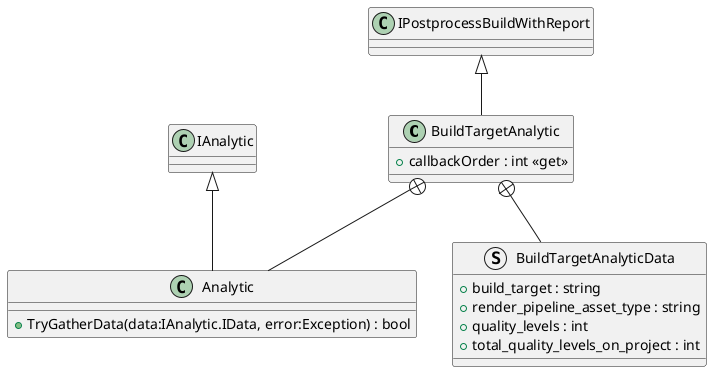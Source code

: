 @startuml
class BuildTargetAnalytic {
    + callbackOrder : int <<get>>
}
class Analytic {
    + TryGatherData(data:IAnalytic.IData, error:Exception) : bool
}
struct BuildTargetAnalyticData {
    + build_target : string
    + render_pipeline_asset_type : string
    + quality_levels : int
    + total_quality_levels_on_project : int
}
IPostprocessBuildWithReport <|-- BuildTargetAnalytic
BuildTargetAnalytic +-- Analytic
IAnalytic <|-- Analytic
BuildTargetAnalytic +-- BuildTargetAnalyticData
@enduml
